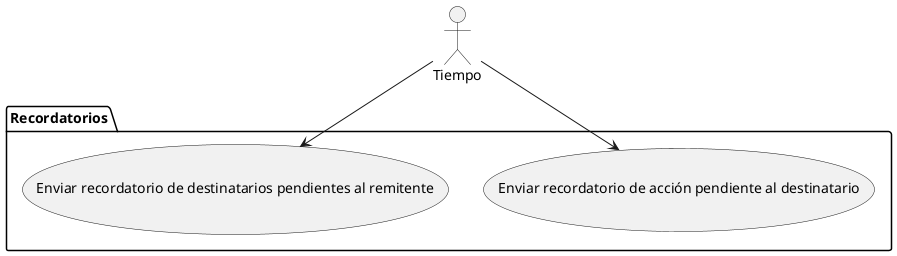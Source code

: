@startuml manejoNotificaciones
actor "Tiempo" as Tiempo

package "Recordatorios" {
    usecase "Enviar recordatorio de acción pendiente al destinatario" as R1
    usecase "Enviar recordatorio de destinatarios pendientes al remitente" as R2
}

Tiempo --> R1
Tiempo --> R2
@enduml
